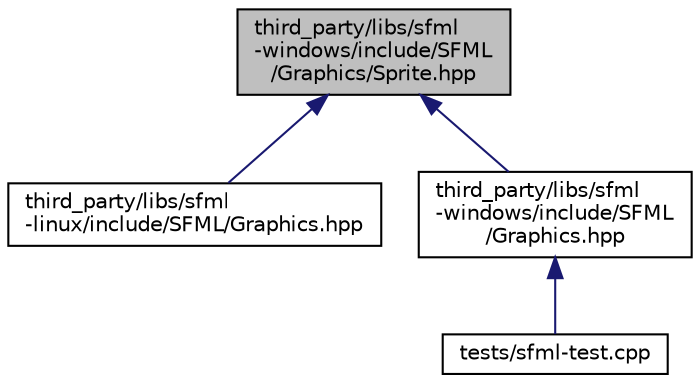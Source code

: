 digraph "third_party/libs/sfml-windows/include/SFML/Graphics/Sprite.hpp"
{
 // LATEX_PDF_SIZE
  edge [fontname="Helvetica",fontsize="10",labelfontname="Helvetica",labelfontsize="10"];
  node [fontname="Helvetica",fontsize="10",shape=record];
  Node1 [label="third_party/libs/sfml\l-windows/include/SFML\l/Graphics/Sprite.hpp",height=0.2,width=0.4,color="black", fillcolor="grey75", style="filled", fontcolor="black",tooltip=" "];
  Node1 -> Node2 [dir="back",color="midnightblue",fontsize="10",style="solid",fontname="Helvetica"];
  Node2 [label="third_party/libs/sfml\l-linux/include/SFML/Graphics.hpp",height=0.2,width=0.4,color="black", fillcolor="white", style="filled",URL="$sfml-linux_2include_2SFML_2Graphics_8hpp.html",tooltip=" "];
  Node1 -> Node3 [dir="back",color="midnightblue",fontsize="10",style="solid",fontname="Helvetica"];
  Node3 [label="third_party/libs/sfml\l-windows/include/SFML\l/Graphics.hpp",height=0.2,width=0.4,color="black", fillcolor="white", style="filled",URL="$sfml-windows_2include_2SFML_2Graphics_8hpp.html",tooltip=" "];
  Node3 -> Node4 [dir="back",color="midnightblue",fontsize="10",style="solid",fontname="Helvetica"];
  Node4 [label="tests/sfml-test.cpp",height=0.2,width=0.4,color="black", fillcolor="white", style="filled",URL="$sfml-test_8cpp.html",tooltip=" "];
}

